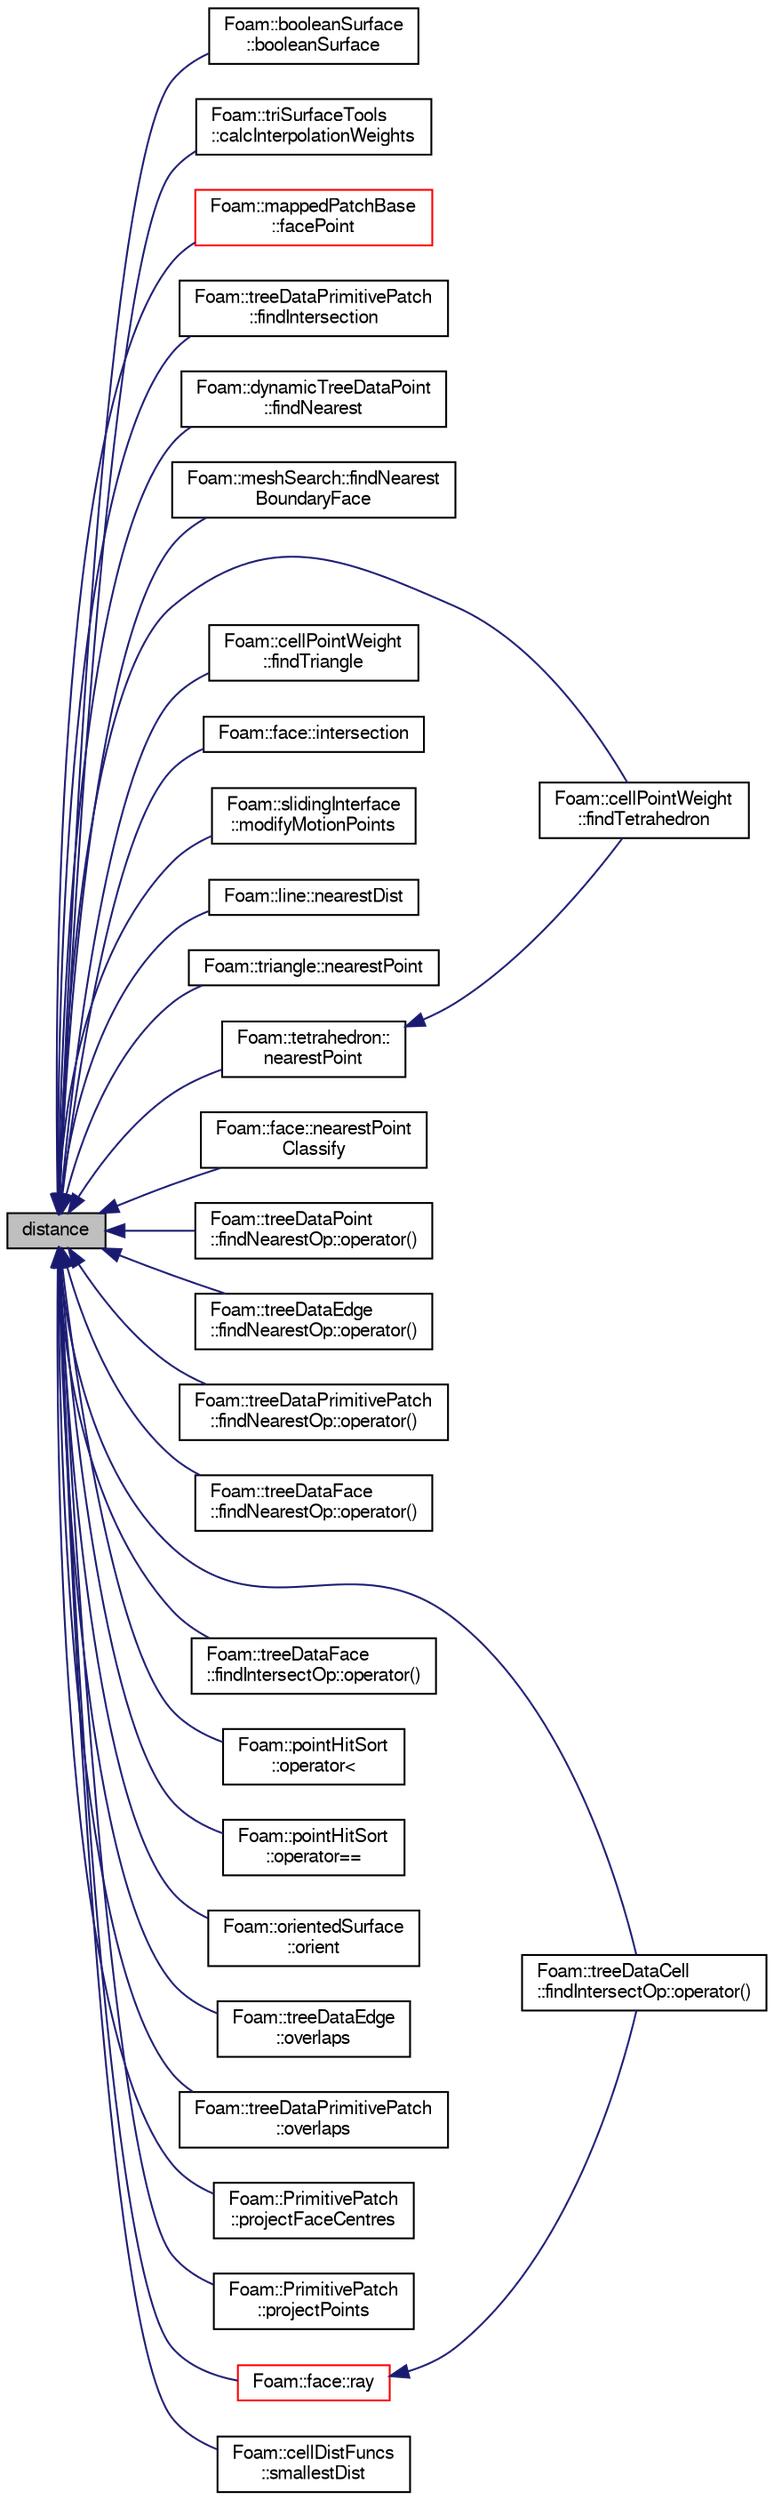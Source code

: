 digraph "distance"
{
  bgcolor="transparent";
  edge [fontname="FreeSans",fontsize="10",labelfontname="FreeSans",labelfontsize="10"];
  node [fontname="FreeSans",fontsize="10",shape=record];
  rankdir="LR";
  Node1 [label="distance",height=0.2,width=0.4,color="black", fillcolor="grey75", style="filled" fontcolor="black"];
  Node1 -> Node2 [dir="back",color="midnightblue",fontsize="10",style="solid",fontname="FreeSans"];
  Node2 [label="Foam::booleanSurface\l::booleanSurface",height=0.2,width=0.4,color="black",URL="$a00140.html#af9badecab2d5cf9894182caa82611921",tooltip="Construct from surfaces and operation. Surfaces need to be closed. "];
  Node1 -> Node3 [dir="back",color="midnightblue",fontsize="10",style="solid",fontname="FreeSans"];
  Node3 [label="Foam::triSurfaceTools\l::calcInterpolationWeights",height=0.2,width=0.4,color="black",URL="$a02617.html#a312458228a8d0c4b9e6264e67abf9bf7"];
  Node1 -> Node4 [dir="back",color="midnightblue",fontsize="10",style="solid",fontname="FreeSans"];
  Node4 [label="Foam::mappedPatchBase\l::facePoint",height=0.2,width=0.4,color="red",URL="$a01381.html#ae44e759f2387683eacab8a3099f477c7",tooltip="Get a point on the face given a face decomposition method: "];
  Node1 -> Node5 [dir="back",color="midnightblue",fontsize="10",style="solid",fontname="FreeSans"];
  Node5 [label="Foam::treeDataPrimitivePatch\l::findIntersection",height=0.2,width=0.4,color="black",URL="$a02600.html#a210153d7c41d79965657a6f10acedba1",tooltip="Helper: find intersection of line with shapes. "];
  Node1 -> Node6 [dir="back",color="midnightblue",fontsize="10",style="solid",fontname="FreeSans"];
  Node6 [label="Foam::dynamicTreeDataPoint\l::findNearest",height=0.2,width=0.4,color="black",URL="$a00585.html#a7ebb53d83ad9d2d3558a657b46ad1ee9",tooltip="Calculates nearest (to line) point in shape. "];
  Node1 -> Node7 [dir="back",color="midnightblue",fontsize="10",style="solid",fontname="FreeSans"];
  Node7 [label="Foam::meshSearch::findNearest\lBoundaryFace",height=0.2,width=0.4,color="black",URL="$a01429.html#aae94dae06cef275ce7518d882fc4c4a7",tooltip="Find nearest boundary face. "];
  Node1 -> Node8 [dir="back",color="midnightblue",fontsize="10",style="solid",fontname="FreeSans"];
  Node8 [label="Foam::cellPointWeight\l::findTetrahedron",height=0.2,width=0.4,color="black",URL="$a00211.html#aecec3ccb37ced505c339363e0803800a"];
  Node1 -> Node9 [dir="back",color="midnightblue",fontsize="10",style="solid",fontname="FreeSans"];
  Node9 [label="Foam::cellPointWeight\l::findTriangle",height=0.2,width=0.4,color="black",URL="$a00211.html#a58a370be784ce48f88d340ab2ab15ac8"];
  Node1 -> Node10 [dir="back",color="midnightblue",fontsize="10",style="solid",fontname="FreeSans"];
  Node10 [label="Foam::face::intersection",height=0.2,width=0.4,color="black",URL="$a00693.html#a7fc4530719ef5666e372be1b8b856d9a",tooltip="Fast intersection with a ray. "];
  Node1 -> Node11 [dir="back",color="midnightblue",fontsize="10",style="solid",fontname="FreeSans"];
  Node11 [label="Foam::slidingInterface\l::modifyMotionPoints",height=0.2,width=0.4,color="black",URL="$a02271.html#a4a962b56dd7cf30972c468258fa888e5",tooltip="Modify motion points to comply with the topological change. "];
  Node1 -> Node12 [dir="back",color="midnightblue",fontsize="10",style="solid",fontname="FreeSans"];
  Node12 [label="Foam::line::nearestDist",height=0.2,width=0.4,color="black",URL="$a01291.html#af27db862757603661ed962cee74dfbdf",tooltip="Return nearest distance from line to line. Returns distance. "];
  Node1 -> Node13 [dir="back",color="midnightblue",fontsize="10",style="solid",fontname="FreeSans"];
  Node13 [label="Foam::triangle::nearestPoint",height=0.2,width=0.4,color="black",URL="$a02603.html#a422f024721942d5e5195c68116fb29ea",tooltip="Return nearest point to line on triangle. Returns hit if. "];
  Node1 -> Node14 [dir="back",color="midnightblue",fontsize="10",style="solid",fontname="FreeSans"];
  Node14 [label="Foam::tetrahedron::\lnearestPoint",height=0.2,width=0.4,color="black",URL="$a02502.html#ad2a728428db89fbe441f66a06ebfca16",tooltip="Return nearest point to p on tetrahedron. Is p itself. "];
  Node14 -> Node8 [dir="back",color="midnightblue",fontsize="10",style="solid",fontname="FreeSans"];
  Node1 -> Node15 [dir="back",color="midnightblue",fontsize="10",style="solid",fontname="FreeSans"];
  Node15 [label="Foam::face::nearestPoint\lClassify",height=0.2,width=0.4,color="black",URL="$a00693.html#a4b69c61851aca1928f953b2bc359578d",tooltip="Return nearest point to face and classify it: "];
  Node1 -> Node16 [dir="back",color="midnightblue",fontsize="10",style="solid",fontname="FreeSans"];
  Node16 [label="Foam::treeDataPoint\l::findNearestOp::operator()",height=0.2,width=0.4,color="black",URL="$a00788.html#a6e06b4c7a57cb7eceef7264446dd78b1"];
  Node1 -> Node17 [dir="back",color="midnightblue",fontsize="10",style="solid",fontname="FreeSans"];
  Node17 [label="Foam::treeDataEdge\l::findNearestOp::operator()",height=0.2,width=0.4,color="black",URL="$a00786.html#a729f81361ac2cf97bbda7e0282e7e8cb"];
  Node1 -> Node18 [dir="back",color="midnightblue",fontsize="10",style="solid",fontname="FreeSans"];
  Node18 [label="Foam::treeDataPrimitivePatch\l::findNearestOp::operator()",height=0.2,width=0.4,color="black",URL="$a00789.html#a729f81361ac2cf97bbda7e0282e7e8cb"];
  Node1 -> Node19 [dir="back",color="midnightblue",fontsize="10",style="solid",fontname="FreeSans"];
  Node19 [label="Foam::treeDataFace\l::findNearestOp::operator()",height=0.2,width=0.4,color="black",URL="$a00787.html#a729f81361ac2cf97bbda7e0282e7e8cb"];
  Node1 -> Node20 [dir="back",color="midnightblue",fontsize="10",style="solid",fontname="FreeSans"];
  Node20 [label="Foam::treeDataCell\l::findIntersectOp::operator()",height=0.2,width=0.4,color="black",URL="$a00780.html#a43d47b209c41bbb1717f33bc766cd2c0"];
  Node1 -> Node21 [dir="back",color="midnightblue",fontsize="10",style="solid",fontname="FreeSans"];
  Node21 [label="Foam::treeDataFace\l::findIntersectOp::operator()",height=0.2,width=0.4,color="black",URL="$a00783.html#a43d47b209c41bbb1717f33bc766cd2c0",tooltip="Calculate intersection of triangle with ray. Sets result. "];
  Node1 -> Node22 [dir="back",color="midnightblue",fontsize="10",style="solid",fontname="FreeSans"];
  Node22 [label="Foam::pointHitSort\l::operator\<",height=0.2,width=0.4,color="black",URL="$a01828.html#a208d34f26273679d260e651981a7ccd1"];
  Node1 -> Node23 [dir="back",color="midnightblue",fontsize="10",style="solid",fontname="FreeSans"];
  Node23 [label="Foam::pointHitSort\l::operator==",height=0.2,width=0.4,color="black",URL="$a01828.html#a763e4a00d5fcd75ef6cc2ce0cb0000f0"];
  Node1 -> Node24 [dir="back",color="midnightblue",fontsize="10",style="solid",fontname="FreeSans"];
  Node24 [label="Foam::orientedSurface\l::orient",height=0.2,width=0.4,color="black",URL="$a01672.html#a24de2700bb5da99aae8a5676746c058b",tooltip="Flip faces such that normals are consistent with point: "];
  Node1 -> Node25 [dir="back",color="midnightblue",fontsize="10",style="solid",fontname="FreeSans"];
  Node25 [label="Foam::treeDataEdge\l::overlaps",height=0.2,width=0.4,color="black",URL="$a02597.html#a86647aa40ed3ca913e0c2f4a308dc3f0",tooltip="Does (bb of) shape at index overlap bb. "];
  Node1 -> Node26 [dir="back",color="midnightblue",fontsize="10",style="solid",fontname="FreeSans"];
  Node26 [label="Foam::treeDataPrimitivePatch\l::overlaps",height=0.2,width=0.4,color="black",URL="$a02600.html#a86647aa40ed3ca913e0c2f4a308dc3f0",tooltip="Does shape at index overlap sphere. "];
  Node1 -> Node27 [dir="back",color="midnightblue",fontsize="10",style="solid",fontname="FreeSans"];
  Node27 [label="Foam::PrimitivePatch\l::projectFaceCentres",height=0.2,width=0.4,color="black",URL="$a01914.html#a5e3e4627998339f72601df5ab328e707"];
  Node1 -> Node28 [dir="back",color="midnightblue",fontsize="10",style="solid",fontname="FreeSans"];
  Node28 [label="Foam::PrimitivePatch\l::projectPoints",height=0.2,width=0.4,color="black",URL="$a01914.html#ac673d3057b4967a0e7f49902c9a3078e"];
  Node1 -> Node29 [dir="back",color="midnightblue",fontsize="10",style="solid",fontname="FreeSans"];
  Node29 [label="Foam::face::ray",height=0.2,width=0.4,color="red",URL="$a00693.html#ac68371e675a335c343dfa54b1dbf662d",tooltip="Return potential intersection with face with a ray starting. "];
  Node29 -> Node20 [dir="back",color="midnightblue",fontsize="10",style="solid",fontname="FreeSans"];
  Node1 -> Node30 [dir="back",color="midnightblue",fontsize="10",style="solid",fontname="FreeSans"];
  Node30 [label="Foam::cellDistFuncs\l::smallestDist",height=0.2,width=0.4,color="black",URL="$a00199.html#a88216441192595feb32d2e7f9399e663",tooltip="Calculate smallest true distance (and face index) "];
}
